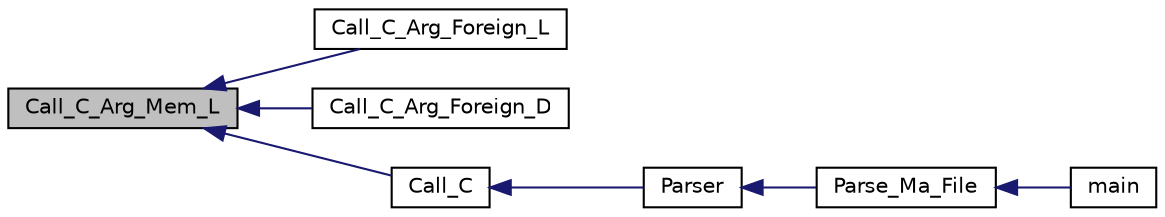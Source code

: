digraph "Call_C_Arg_Mem_L"
{
  edge [fontname="Helvetica",fontsize="10",labelfontname="Helvetica",labelfontsize="10"];
  node [fontname="Helvetica",fontsize="10",shape=record];
  rankdir="LR";
  Node1 [label="Call_C_Arg_Mem_L",height=0.2,width=0.4,color="black", fillcolor="grey75", style="filled", fontcolor="black"];
  Node1 -> Node2 [dir="back",color="midnightblue",fontsize="10",style="solid",fontname="Helvetica"];
  Node2 [label="Call_C_Arg_Foreign_L",height=0.2,width=0.4,color="black", fillcolor="white", style="filled",URL="$ix86__any_8c.html#a44157a3aa7743bec9bd4c63203183253"];
  Node1 -> Node3 [dir="back",color="midnightblue",fontsize="10",style="solid",fontname="Helvetica"];
  Node3 [label="Call_C_Arg_Foreign_D",height=0.2,width=0.4,color="black", fillcolor="white", style="filled",URL="$ix86__any_8c.html#a74eac647b8a008ece21cc0eeffe98ef5"];
  Node1 -> Node4 [dir="back",color="midnightblue",fontsize="10",style="solid",fontname="Helvetica"];
  Node4 [label="Call_C",height=0.2,width=0.4,color="black", fillcolor="white", style="filled",URL="$ma__protos_8h.html#a4e9a1630ccc62db3caa97ab5abc0a1ca"];
  Node4 -> Node5 [dir="back",color="midnightblue",fontsize="10",style="solid",fontname="Helvetica"];
  Node5 [label="Parser",height=0.2,width=0.4,color="black", fillcolor="white", style="filled",URL="$ma__parser_8c.html#a3dbe66c5fada4cfd6e6d6d8f775e0caf"];
  Node5 -> Node6 [dir="back",color="midnightblue",fontsize="10",style="solid",fontname="Helvetica"];
  Node6 [label="Parse_Ma_File",height=0.2,width=0.4,color="black", fillcolor="white", style="filled",URL="$ma__parser_8h.html#a4f91bc7ddfc80bc559642b19019052a1"];
  Node6 -> Node7 [dir="back",color="midnightblue",fontsize="10",style="solid",fontname="Helvetica"];
  Node7 [label="main",height=0.2,width=0.4,color="black", fillcolor="white", style="filled",URL="$ma2asm_8c.html#a0ddf1224851353fc92bfbff6f499fa97"];
}
